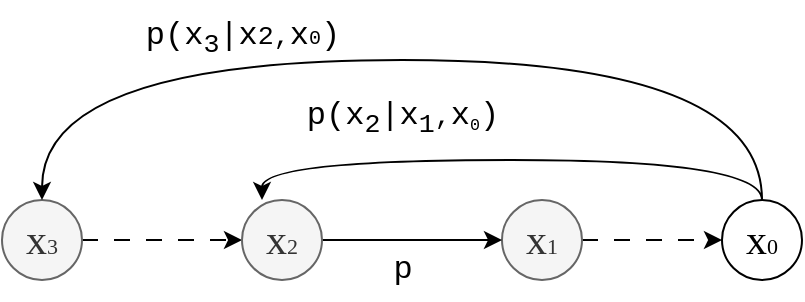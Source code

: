 <mxfile version="24.8.4">
  <diagram name="Page-1" id="5QkMP6r-bM4e1ISY7eKX">
    <mxGraphModel dx="290" dy="623" grid="1" gridSize="10" guides="1" tooltips="1" connect="1" arrows="1" fold="1" page="1" pageScale="1" pageWidth="850" pageHeight="1100" math="0" shadow="0">
      <root>
        <mxCell id="0" />
        <mxCell id="1" parent="0" />
        <mxCell id="cuHPma2E2T4We7AzRuLH-7" style="edgeStyle=orthogonalEdgeStyle;rounded=0;orthogonalLoop=1;jettySize=auto;html=1;entryX=0;entryY=0.5;entryDx=0;entryDy=0;curved=0;dashed=1;dashPattern=8 8;" parent="1" source="cuHPma2E2T4We7AzRuLH-2" target="cuHPma2E2T4We7AzRuLH-6" edge="1">
          <mxGeometry relative="1" as="geometry" />
        </mxCell>
        <mxCell id="cuHPma2E2T4We7AzRuLH-2" value="&lt;font face=&quot;Comic Sans MS&quot; style=&quot;&quot;&gt;&lt;font style=&quot;font-size: 21px;&quot;&gt;x&lt;/font&gt;&lt;font style=&quot;font-size: 11px;&quot;&gt;3&lt;/font&gt;&lt;/font&gt;" style="ellipse;whiteSpace=wrap;html=1;aspect=fixed;fillColor=#f5f5f5;fontColor=#333333;strokeColor=#666666;" parent="1" vertex="1">
          <mxGeometry x="250" y="340" width="40" height="40" as="geometry" />
        </mxCell>
        <mxCell id="cuHPma2E2T4We7AzRuLH-8" style="edgeStyle=orthogonalEdgeStyle;rounded=0;orthogonalLoop=1;jettySize=auto;html=1;exitX=1;exitY=0.5;exitDx=0;exitDy=0;dashed=1;dashPattern=8 8;" parent="1" source="cuHPma2E2T4We7AzRuLH-4" target="cuHPma2E2T4We7AzRuLH-5" edge="1">
          <mxGeometry relative="1" as="geometry" />
        </mxCell>
        <mxCell id="cuHPma2E2T4We7AzRuLH-15" style="edgeStyle=orthogonalEdgeStyle;rounded=0;orthogonalLoop=1;jettySize=auto;html=1;entryX=0.5;entryY=0;entryDx=0;entryDy=0;curved=1;exitX=0.5;exitY=0;exitDx=0;exitDy=0;" parent="1" source="cuHPma2E2T4We7AzRuLH-5" target="cuHPma2E2T4We7AzRuLH-2" edge="1">
          <mxGeometry relative="1" as="geometry">
            <Array as="points">
              <mxPoint x="630" y="270" />
              <mxPoint x="270" y="270" />
            </Array>
          </mxGeometry>
        </mxCell>
        <mxCell id="cuHPma2E2T4We7AzRuLH-4" value="&lt;font face=&quot;Comic Sans MS&quot; style=&quot;&quot;&gt;&lt;font style=&quot;font-size: 21px;&quot;&gt;x&lt;/font&gt;&lt;font style=&quot;font-size: 11px;&quot;&gt;1&lt;/font&gt;&lt;/font&gt;" style="ellipse;whiteSpace=wrap;html=1;aspect=fixed;fillColor=#f5f5f5;fontColor=#333333;strokeColor=#666666;" parent="1" vertex="1">
          <mxGeometry x="500" y="340" width="40" height="40" as="geometry" />
        </mxCell>
        <mxCell id="cuHPma2E2T4We7AzRuLH-5" value="&lt;font face=&quot;Comic Sans MS&quot; style=&quot;&quot;&gt;&lt;font style=&quot;font-size: 21px;&quot;&gt;x&lt;/font&gt;&lt;font style=&quot;font-size: 11px;&quot;&gt;0&lt;/font&gt;&lt;/font&gt;" style="ellipse;whiteSpace=wrap;html=1;aspect=fixed;" parent="1" vertex="1">
          <mxGeometry x="610" y="340" width="40" height="40" as="geometry" />
        </mxCell>
        <mxCell id="cuHPma2E2T4We7AzRuLH-10" style="edgeStyle=orthogonalEdgeStyle;rounded=0;orthogonalLoop=1;jettySize=auto;html=1;entryX=0;entryY=0.5;entryDx=0;entryDy=0;" parent="1" source="cuHPma2E2T4We7AzRuLH-6" target="cuHPma2E2T4We7AzRuLH-4" edge="1">
          <mxGeometry relative="1" as="geometry" />
        </mxCell>
        <mxCell id="cuHPma2E2T4We7AzRuLH-6" value="&lt;font face=&quot;Comic Sans MS&quot; style=&quot;&quot;&gt;&lt;font style=&quot;font-size: 21px;&quot;&gt;x&lt;/font&gt;&lt;font style=&quot;font-size: 11px;&quot;&gt;2&lt;/font&gt;&lt;/font&gt;" style="ellipse;whiteSpace=wrap;html=1;aspect=fixed;fillColor=#f5f5f5;fontColor=#333333;strokeColor=#666666;" parent="1" vertex="1">
          <mxGeometry x="370" y="340" width="40" height="40" as="geometry" />
        </mxCell>
        <mxCell id="cuHPma2E2T4We7AzRuLH-13" value="&lt;font face=&quot;Courier New&quot;&gt;&lt;span style=&quot;font-size: 16px;&quot;&gt;p&lt;/span&gt;&lt;/font&gt;" style="text;html=1;align=center;verticalAlign=middle;resizable=0;points=[];autosize=1;strokeColor=none;fillColor=none;" parent="1" vertex="1">
          <mxGeometry x="435" y="360" width="30" height="30" as="geometry" />
        </mxCell>
        <mxCell id="cuHPma2E2T4We7AzRuLH-14" value="&lt;font face=&quot;Courier New&quot; style=&quot;font-size: 16px;&quot;&gt;p(x&lt;sub&gt;3&lt;/sub&gt;|x&lt;/font&gt;&lt;font face=&quot;Courier New&quot; style=&quot;&quot;&gt;&lt;span style=&quot;font-size: 13.333px;&quot;&gt;2,&lt;/span&gt;&lt;/font&gt;&lt;span style=&quot;font-family: &amp;quot;Courier New&amp;quot;; font-size: 16px;&quot;&gt;x&lt;/span&gt;&lt;span style=&quot;font-family: &amp;quot;Courier New&amp;quot;; font-size: 10px;&quot;&gt;0&lt;/span&gt;&lt;font face=&quot;Courier New&quot; style=&quot;&quot;&gt;&lt;span style=&quot;font-size: 16px;&quot;&gt;)&lt;/span&gt;&lt;/font&gt;" style="text;html=1;align=center;verticalAlign=middle;resizable=0;points=[];autosize=1;strokeColor=none;fillColor=none;" parent="1" vertex="1">
          <mxGeometry x="310" y="240" width="120" height="40" as="geometry" />
        </mxCell>
        <mxCell id="ok8u_4S18MPJbPefTokO-1" style="edgeStyle=orthogonalEdgeStyle;rounded=0;orthogonalLoop=1;jettySize=auto;html=1;entryX=0.25;entryY=0;entryDx=0;entryDy=0;curved=1;exitX=0.5;exitY=0;exitDx=0;exitDy=0;entryPerimeter=0;" edge="1" parent="1" source="cuHPma2E2T4We7AzRuLH-5" target="cuHPma2E2T4We7AzRuLH-6">
          <mxGeometry relative="1" as="geometry">
            <Array as="points">
              <mxPoint x="630" y="320" />
              <mxPoint x="380" y="320" />
            </Array>
            <mxPoint x="640" y="350" as="sourcePoint" />
            <mxPoint x="280" y="350" as="targetPoint" />
          </mxGeometry>
        </mxCell>
        <mxCell id="ok8u_4S18MPJbPefTokO-2" value="&lt;font face=&quot;Courier New&quot; style=&quot;font-size: 16px;&quot;&gt;p(x&lt;sub&gt;2&lt;/sub&gt;|x&lt;sub&gt;1&lt;/sub&gt;&lt;/font&gt;&lt;font face=&quot;Courier New&quot; style=&quot;&quot;&gt;&lt;span style=&quot;font-size: 13.333px;&quot;&gt;,&lt;/span&gt;&lt;/font&gt;&lt;span style=&quot;font-family: &amp;quot;Courier New&amp;quot;; font-size: 16px;&quot;&gt;x&lt;/span&gt;&lt;span style=&quot;font-family: &amp;quot;Courier New&amp;quot;; font-size: 10px;&quot;&gt;&lt;sub&gt;0&lt;/sub&gt;&lt;/span&gt;&lt;font face=&quot;Courier New&quot; style=&quot;&quot;&gt;&lt;span style=&quot;font-size: 16px;&quot;&gt;)&lt;/span&gt;&lt;/font&gt;" style="text;html=1;align=center;verticalAlign=middle;resizable=0;points=[];autosize=1;strokeColor=none;fillColor=none;" vertex="1" parent="1">
          <mxGeometry x="390" y="280" width="120" height="40" as="geometry" />
        </mxCell>
      </root>
    </mxGraphModel>
  </diagram>
</mxfile>
